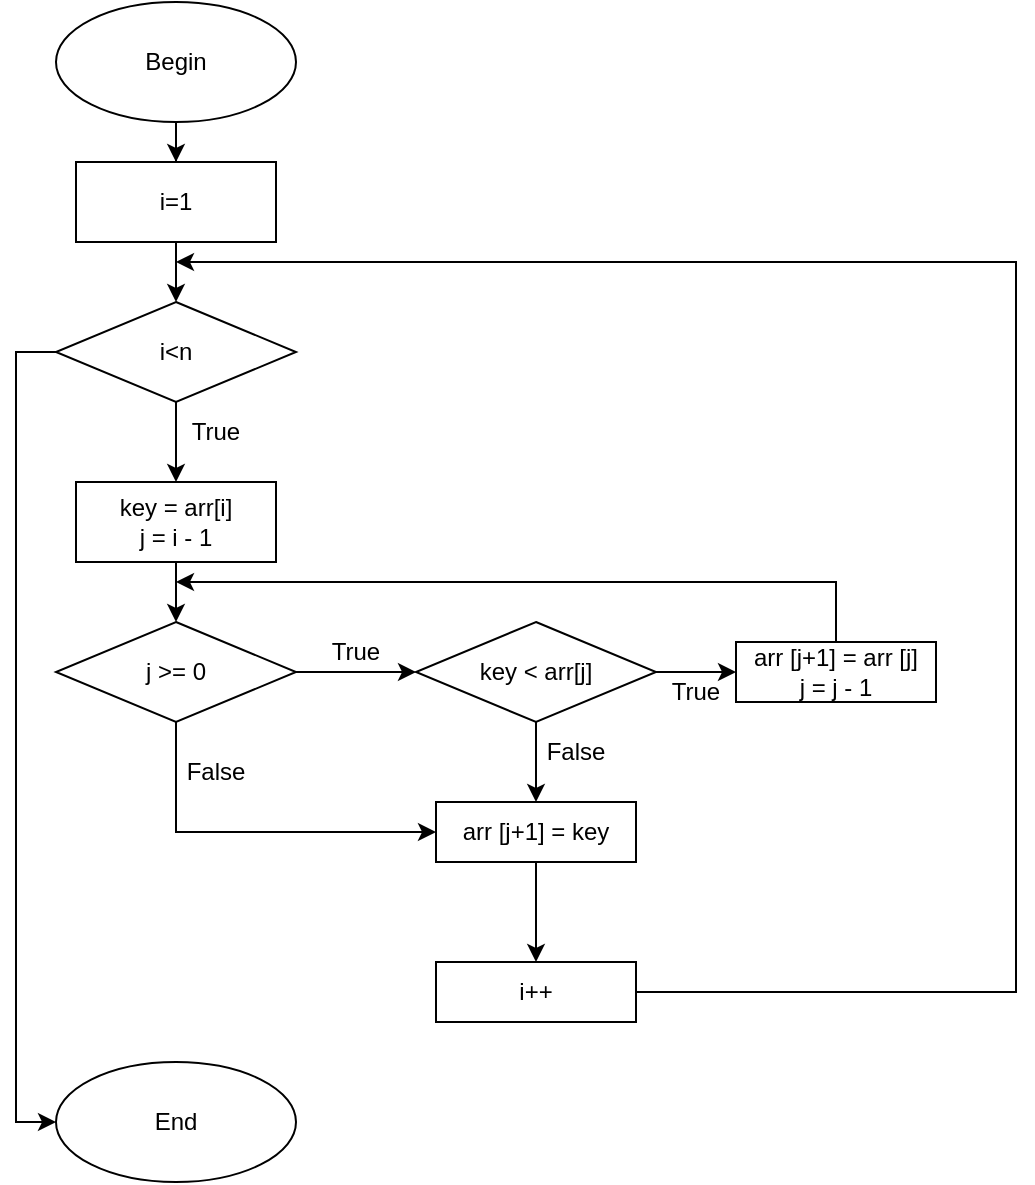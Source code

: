 <mxfile version="28.2.3">
  <diagram name="Page-1" id="04vF4BHMbiJNl363inTT">
    <mxGraphModel dx="1188" dy="648" grid="1" gridSize="10" guides="1" tooltips="1" connect="1" arrows="1" fold="1" page="1" pageScale="1" pageWidth="850" pageHeight="1100" math="0" shadow="0">
      <root>
        <mxCell id="0" />
        <mxCell id="1" parent="0" />
        <mxCell id="GsVh8utLvLRdtp5NtBEC-3" value="" style="edgeStyle=orthogonalEdgeStyle;rounded=0;orthogonalLoop=1;jettySize=auto;html=1;" edge="1" parent="1" source="GsVh8utLvLRdtp5NtBEC-1" target="GsVh8utLvLRdtp5NtBEC-2">
          <mxGeometry relative="1" as="geometry" />
        </mxCell>
        <mxCell id="GsVh8utLvLRdtp5NtBEC-1" value="Begin" style="ellipse;whiteSpace=wrap;html=1;" vertex="1" parent="1">
          <mxGeometry x="200" y="50" width="120" height="60" as="geometry" />
        </mxCell>
        <mxCell id="GsVh8utLvLRdtp5NtBEC-5" value="" style="edgeStyle=orthogonalEdgeStyle;rounded=0;orthogonalLoop=1;jettySize=auto;html=1;" edge="1" parent="1" source="GsVh8utLvLRdtp5NtBEC-2" target="GsVh8utLvLRdtp5NtBEC-4">
          <mxGeometry relative="1" as="geometry" />
        </mxCell>
        <mxCell id="GsVh8utLvLRdtp5NtBEC-2" value="i=1" style="rounded=0;whiteSpace=wrap;html=1;" vertex="1" parent="1">
          <mxGeometry x="210" y="130" width="100" height="40" as="geometry" />
        </mxCell>
        <mxCell id="GsVh8utLvLRdtp5NtBEC-7" value="" style="edgeStyle=orthogonalEdgeStyle;rounded=0;orthogonalLoop=1;jettySize=auto;html=1;" edge="1" parent="1" source="GsVh8utLvLRdtp5NtBEC-4" target="GsVh8utLvLRdtp5NtBEC-6">
          <mxGeometry relative="1" as="geometry" />
        </mxCell>
        <mxCell id="GsVh8utLvLRdtp5NtBEC-30" style="edgeStyle=orthogonalEdgeStyle;rounded=0;orthogonalLoop=1;jettySize=auto;html=1;entryX=0;entryY=0.5;entryDx=0;entryDy=0;" edge="1" parent="1" source="GsVh8utLvLRdtp5NtBEC-4" target="GsVh8utLvLRdtp5NtBEC-29">
          <mxGeometry relative="1" as="geometry">
            <Array as="points">
              <mxPoint x="180" y="225" />
              <mxPoint x="180" y="610" />
            </Array>
          </mxGeometry>
        </mxCell>
        <mxCell id="GsVh8utLvLRdtp5NtBEC-4" value="i&amp;lt;n" style="rhombus;whiteSpace=wrap;html=1;" vertex="1" parent="1">
          <mxGeometry x="200" y="200" width="120" height="50" as="geometry" />
        </mxCell>
        <mxCell id="GsVh8utLvLRdtp5NtBEC-11" value="" style="edgeStyle=orthogonalEdgeStyle;rounded=0;orthogonalLoop=1;jettySize=auto;html=1;" edge="1" parent="1" source="GsVh8utLvLRdtp5NtBEC-6" target="GsVh8utLvLRdtp5NtBEC-8">
          <mxGeometry relative="1" as="geometry" />
        </mxCell>
        <mxCell id="GsVh8utLvLRdtp5NtBEC-6" value="key = arr[i]&lt;br&gt;j = i - 1" style="rounded=0;whiteSpace=wrap;html=1;" vertex="1" parent="1">
          <mxGeometry x="210" y="290" width="100" height="40" as="geometry" />
        </mxCell>
        <mxCell id="GsVh8utLvLRdtp5NtBEC-16" style="edgeStyle=orthogonalEdgeStyle;rounded=0;orthogonalLoop=1;jettySize=auto;html=1;exitX=1;exitY=0.5;exitDx=0;exitDy=0;entryX=0;entryY=0.5;entryDx=0;entryDy=0;" edge="1" parent="1" source="GsVh8utLvLRdtp5NtBEC-8" target="GsVh8utLvLRdtp5NtBEC-15">
          <mxGeometry relative="1" as="geometry" />
        </mxCell>
        <mxCell id="GsVh8utLvLRdtp5NtBEC-24" style="edgeStyle=orthogonalEdgeStyle;rounded=0;orthogonalLoop=1;jettySize=auto;html=1;entryX=0;entryY=0.5;entryDx=0;entryDy=0;" edge="1" parent="1" source="GsVh8utLvLRdtp5NtBEC-8" target="GsVh8utLvLRdtp5NtBEC-21">
          <mxGeometry relative="1" as="geometry">
            <Array as="points">
              <mxPoint x="260" y="465" />
            </Array>
          </mxGeometry>
        </mxCell>
        <mxCell id="GsVh8utLvLRdtp5NtBEC-8" value="j &amp;gt;= 0" style="rhombus;whiteSpace=wrap;html=1;" vertex="1" parent="1">
          <mxGeometry x="200" y="360" width="120" height="50" as="geometry" />
        </mxCell>
        <mxCell id="GsVh8utLvLRdtp5NtBEC-19" style="edgeStyle=orthogonalEdgeStyle;rounded=0;orthogonalLoop=1;jettySize=auto;html=1;exitX=0.5;exitY=0;exitDx=0;exitDy=0;" edge="1" parent="1" source="GsVh8utLvLRdtp5NtBEC-14">
          <mxGeometry relative="1" as="geometry">
            <mxPoint x="260" y="340" as="targetPoint" />
            <Array as="points">
              <mxPoint x="590" y="340" />
            </Array>
          </mxGeometry>
        </mxCell>
        <mxCell id="GsVh8utLvLRdtp5NtBEC-14" value="arr [j+1] = arr [j]&lt;br&gt;j = j - 1" style="rounded=0;whiteSpace=wrap;html=1;" vertex="1" parent="1">
          <mxGeometry x="540" y="370" width="100" height="30" as="geometry" />
        </mxCell>
        <mxCell id="GsVh8utLvLRdtp5NtBEC-20" value="" style="edgeStyle=orthogonalEdgeStyle;rounded=0;orthogonalLoop=1;jettySize=auto;html=1;" edge="1" parent="1" source="GsVh8utLvLRdtp5NtBEC-15" target="GsVh8utLvLRdtp5NtBEC-14">
          <mxGeometry relative="1" as="geometry" />
        </mxCell>
        <mxCell id="GsVh8utLvLRdtp5NtBEC-23" value="" style="edgeStyle=orthogonalEdgeStyle;rounded=0;orthogonalLoop=1;jettySize=auto;html=1;" edge="1" parent="1" source="GsVh8utLvLRdtp5NtBEC-15" target="GsVh8utLvLRdtp5NtBEC-21">
          <mxGeometry relative="1" as="geometry" />
        </mxCell>
        <mxCell id="GsVh8utLvLRdtp5NtBEC-15" value="key &amp;lt; arr[j]" style="rhombus;whiteSpace=wrap;html=1;" vertex="1" parent="1">
          <mxGeometry x="380" y="360" width="120" height="50" as="geometry" />
        </mxCell>
        <mxCell id="GsVh8utLvLRdtp5NtBEC-26" value="" style="edgeStyle=orthogonalEdgeStyle;rounded=0;orthogonalLoop=1;jettySize=auto;html=1;" edge="1" parent="1" source="GsVh8utLvLRdtp5NtBEC-21" target="GsVh8utLvLRdtp5NtBEC-25">
          <mxGeometry relative="1" as="geometry" />
        </mxCell>
        <mxCell id="GsVh8utLvLRdtp5NtBEC-21" value="arr [j+1] = key" style="rounded=0;whiteSpace=wrap;html=1;" vertex="1" parent="1">
          <mxGeometry x="390" y="450" width="100" height="30" as="geometry" />
        </mxCell>
        <mxCell id="GsVh8utLvLRdtp5NtBEC-27" style="edgeStyle=orthogonalEdgeStyle;rounded=0;orthogonalLoop=1;jettySize=auto;html=1;exitX=1;exitY=0.5;exitDx=0;exitDy=0;" edge="1" parent="1" source="GsVh8utLvLRdtp5NtBEC-25">
          <mxGeometry relative="1" as="geometry">
            <mxPoint x="260" y="180" as="targetPoint" />
            <Array as="points">
              <mxPoint x="680" y="545" />
              <mxPoint x="680" y="180" />
            </Array>
          </mxGeometry>
        </mxCell>
        <mxCell id="GsVh8utLvLRdtp5NtBEC-25" value="i++" style="rounded=0;whiteSpace=wrap;html=1;" vertex="1" parent="1">
          <mxGeometry x="390" y="530" width="100" height="30" as="geometry" />
        </mxCell>
        <mxCell id="GsVh8utLvLRdtp5NtBEC-29" value="End" style="ellipse;whiteSpace=wrap;html=1;" vertex="1" parent="1">
          <mxGeometry x="200" y="580" width="120" height="60" as="geometry" />
        </mxCell>
        <mxCell id="GsVh8utLvLRdtp5NtBEC-31" value="True" style="text;strokeColor=none;align=center;fillColor=none;html=1;verticalAlign=middle;whiteSpace=wrap;rounded=0;" vertex="1" parent="1">
          <mxGeometry x="250" y="250" width="60" height="30" as="geometry" />
        </mxCell>
        <mxCell id="GsVh8utLvLRdtp5NtBEC-32" value="True" style="text;strokeColor=none;align=center;fillColor=none;html=1;verticalAlign=middle;whiteSpace=wrap;rounded=0;" vertex="1" parent="1">
          <mxGeometry x="320" y="360" width="60" height="30" as="geometry" />
        </mxCell>
        <mxCell id="GsVh8utLvLRdtp5NtBEC-33" value="True" style="text;strokeColor=none;align=center;fillColor=none;html=1;verticalAlign=middle;whiteSpace=wrap;rounded=0;" vertex="1" parent="1">
          <mxGeometry x="490" y="380" width="60" height="30" as="geometry" />
        </mxCell>
        <mxCell id="GsVh8utLvLRdtp5NtBEC-34" value="False" style="text;strokeColor=none;align=center;fillColor=none;html=1;verticalAlign=middle;whiteSpace=wrap;rounded=0;" vertex="1" parent="1">
          <mxGeometry x="430" y="410" width="60" height="30" as="geometry" />
        </mxCell>
        <mxCell id="GsVh8utLvLRdtp5NtBEC-35" value="False" style="text;strokeColor=none;align=center;fillColor=none;html=1;verticalAlign=middle;whiteSpace=wrap;rounded=0;" vertex="1" parent="1">
          <mxGeometry x="250" y="420" width="60" height="30" as="geometry" />
        </mxCell>
      </root>
    </mxGraphModel>
  </diagram>
</mxfile>
